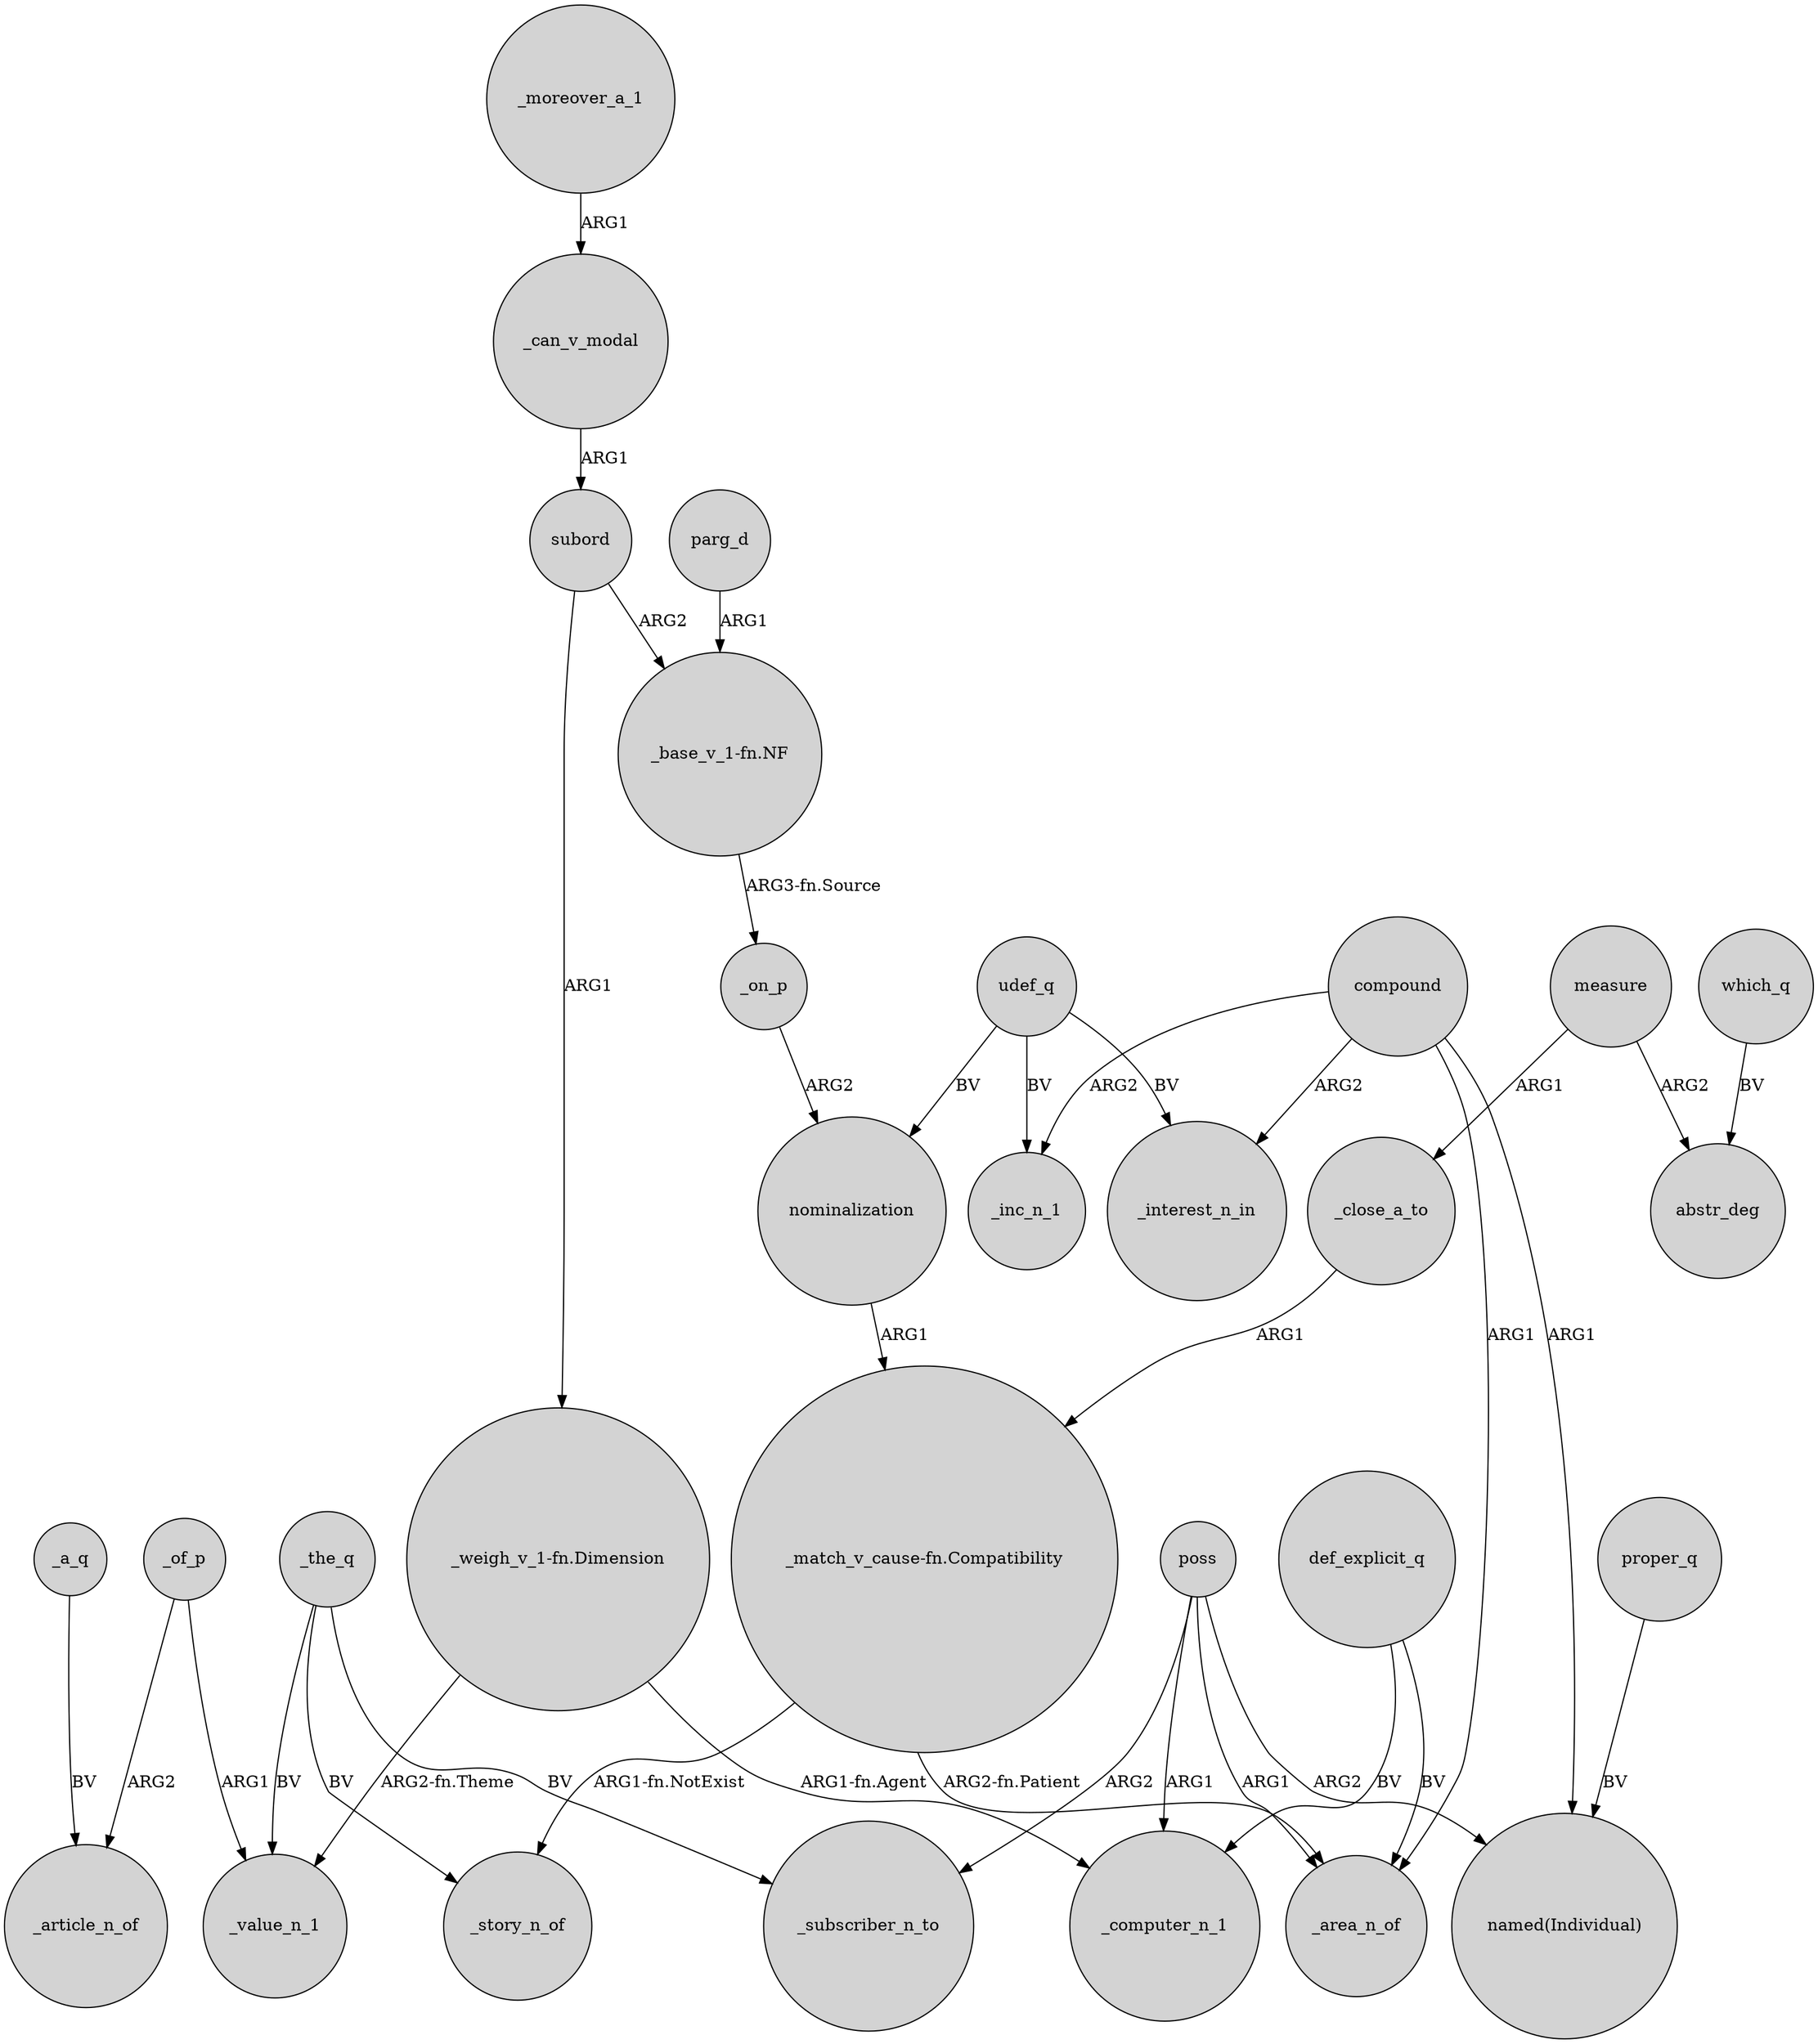 digraph {
	node [shape=circle style=filled]
	"_weigh_v_1-fn.Dimension" -> _value_n_1 [label="ARG2-fn.Theme"]
	measure -> abstr_deg [label=ARG2]
	udef_q -> _inc_n_1 [label=BV]
	"_match_v_cause-fn.Compatibility" -> _area_n_of [label="ARG2-fn.Patient"]
	def_explicit_q -> _computer_n_1 [label=BV]
	_a_q -> _article_n_of [label=BV]
	_on_p -> nominalization [label=ARG2]
	poss -> _subscriber_n_to [label=ARG2]
	poss -> "named(Individual)" [label=ARG2]
	_of_p -> _value_n_1 [label=ARG1]
	def_explicit_q -> _area_n_of [label=BV]
	_close_a_to -> "_match_v_cause-fn.Compatibility" [label=ARG1]
	"_weigh_v_1-fn.Dimension" -> _computer_n_1 [label="ARG1-fn.Agent"]
	udef_q -> _interest_n_in [label=BV]
	compound -> _interest_n_in [label=ARG2]
	"_base_v_1-fn.NF" -> _on_p [label="ARG3-fn.Source"]
	subord -> "_weigh_v_1-fn.Dimension" [label=ARG1]
	compound -> "named(Individual)" [label=ARG1]
	_the_q -> _subscriber_n_to [label=BV]
	poss -> _computer_n_1 [label=ARG1]
	_of_p -> _article_n_of [label=ARG2]
	_moreover_a_1 -> _can_v_modal [label=ARG1]
	_the_q -> _story_n_of [label=BV]
	which_q -> abstr_deg [label=BV]
	"_match_v_cause-fn.Compatibility" -> _story_n_of [label="ARG1-fn.NotExist"]
	udef_q -> nominalization [label=BV]
	_the_q -> _value_n_1 [label=BV]
	subord -> "_base_v_1-fn.NF" [label=ARG2]
	poss -> _area_n_of [label=ARG1]
	nominalization -> "_match_v_cause-fn.Compatibility" [label=ARG1]
	proper_q -> "named(Individual)" [label=BV]
	measure -> _close_a_to [label=ARG1]
	compound -> _area_n_of [label=ARG1]
	_can_v_modal -> subord [label=ARG1]
	compound -> _inc_n_1 [label=ARG2]
	parg_d -> "_base_v_1-fn.NF" [label=ARG1]
}
